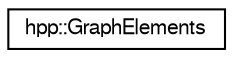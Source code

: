 digraph "Graphical Class Hierarchy"
{
  edge [fontname="FreeSans",fontsize="10",labelfontname="FreeSans",labelfontsize="10"];
  node [fontname="FreeSans",fontsize="10",shape=record];
  rankdir="LR";
  Node1 [label="hpp::GraphElements",height=0.2,width=0.4,color="black", fillcolor="white", style="filled",URL="$a00008.html"];
}
